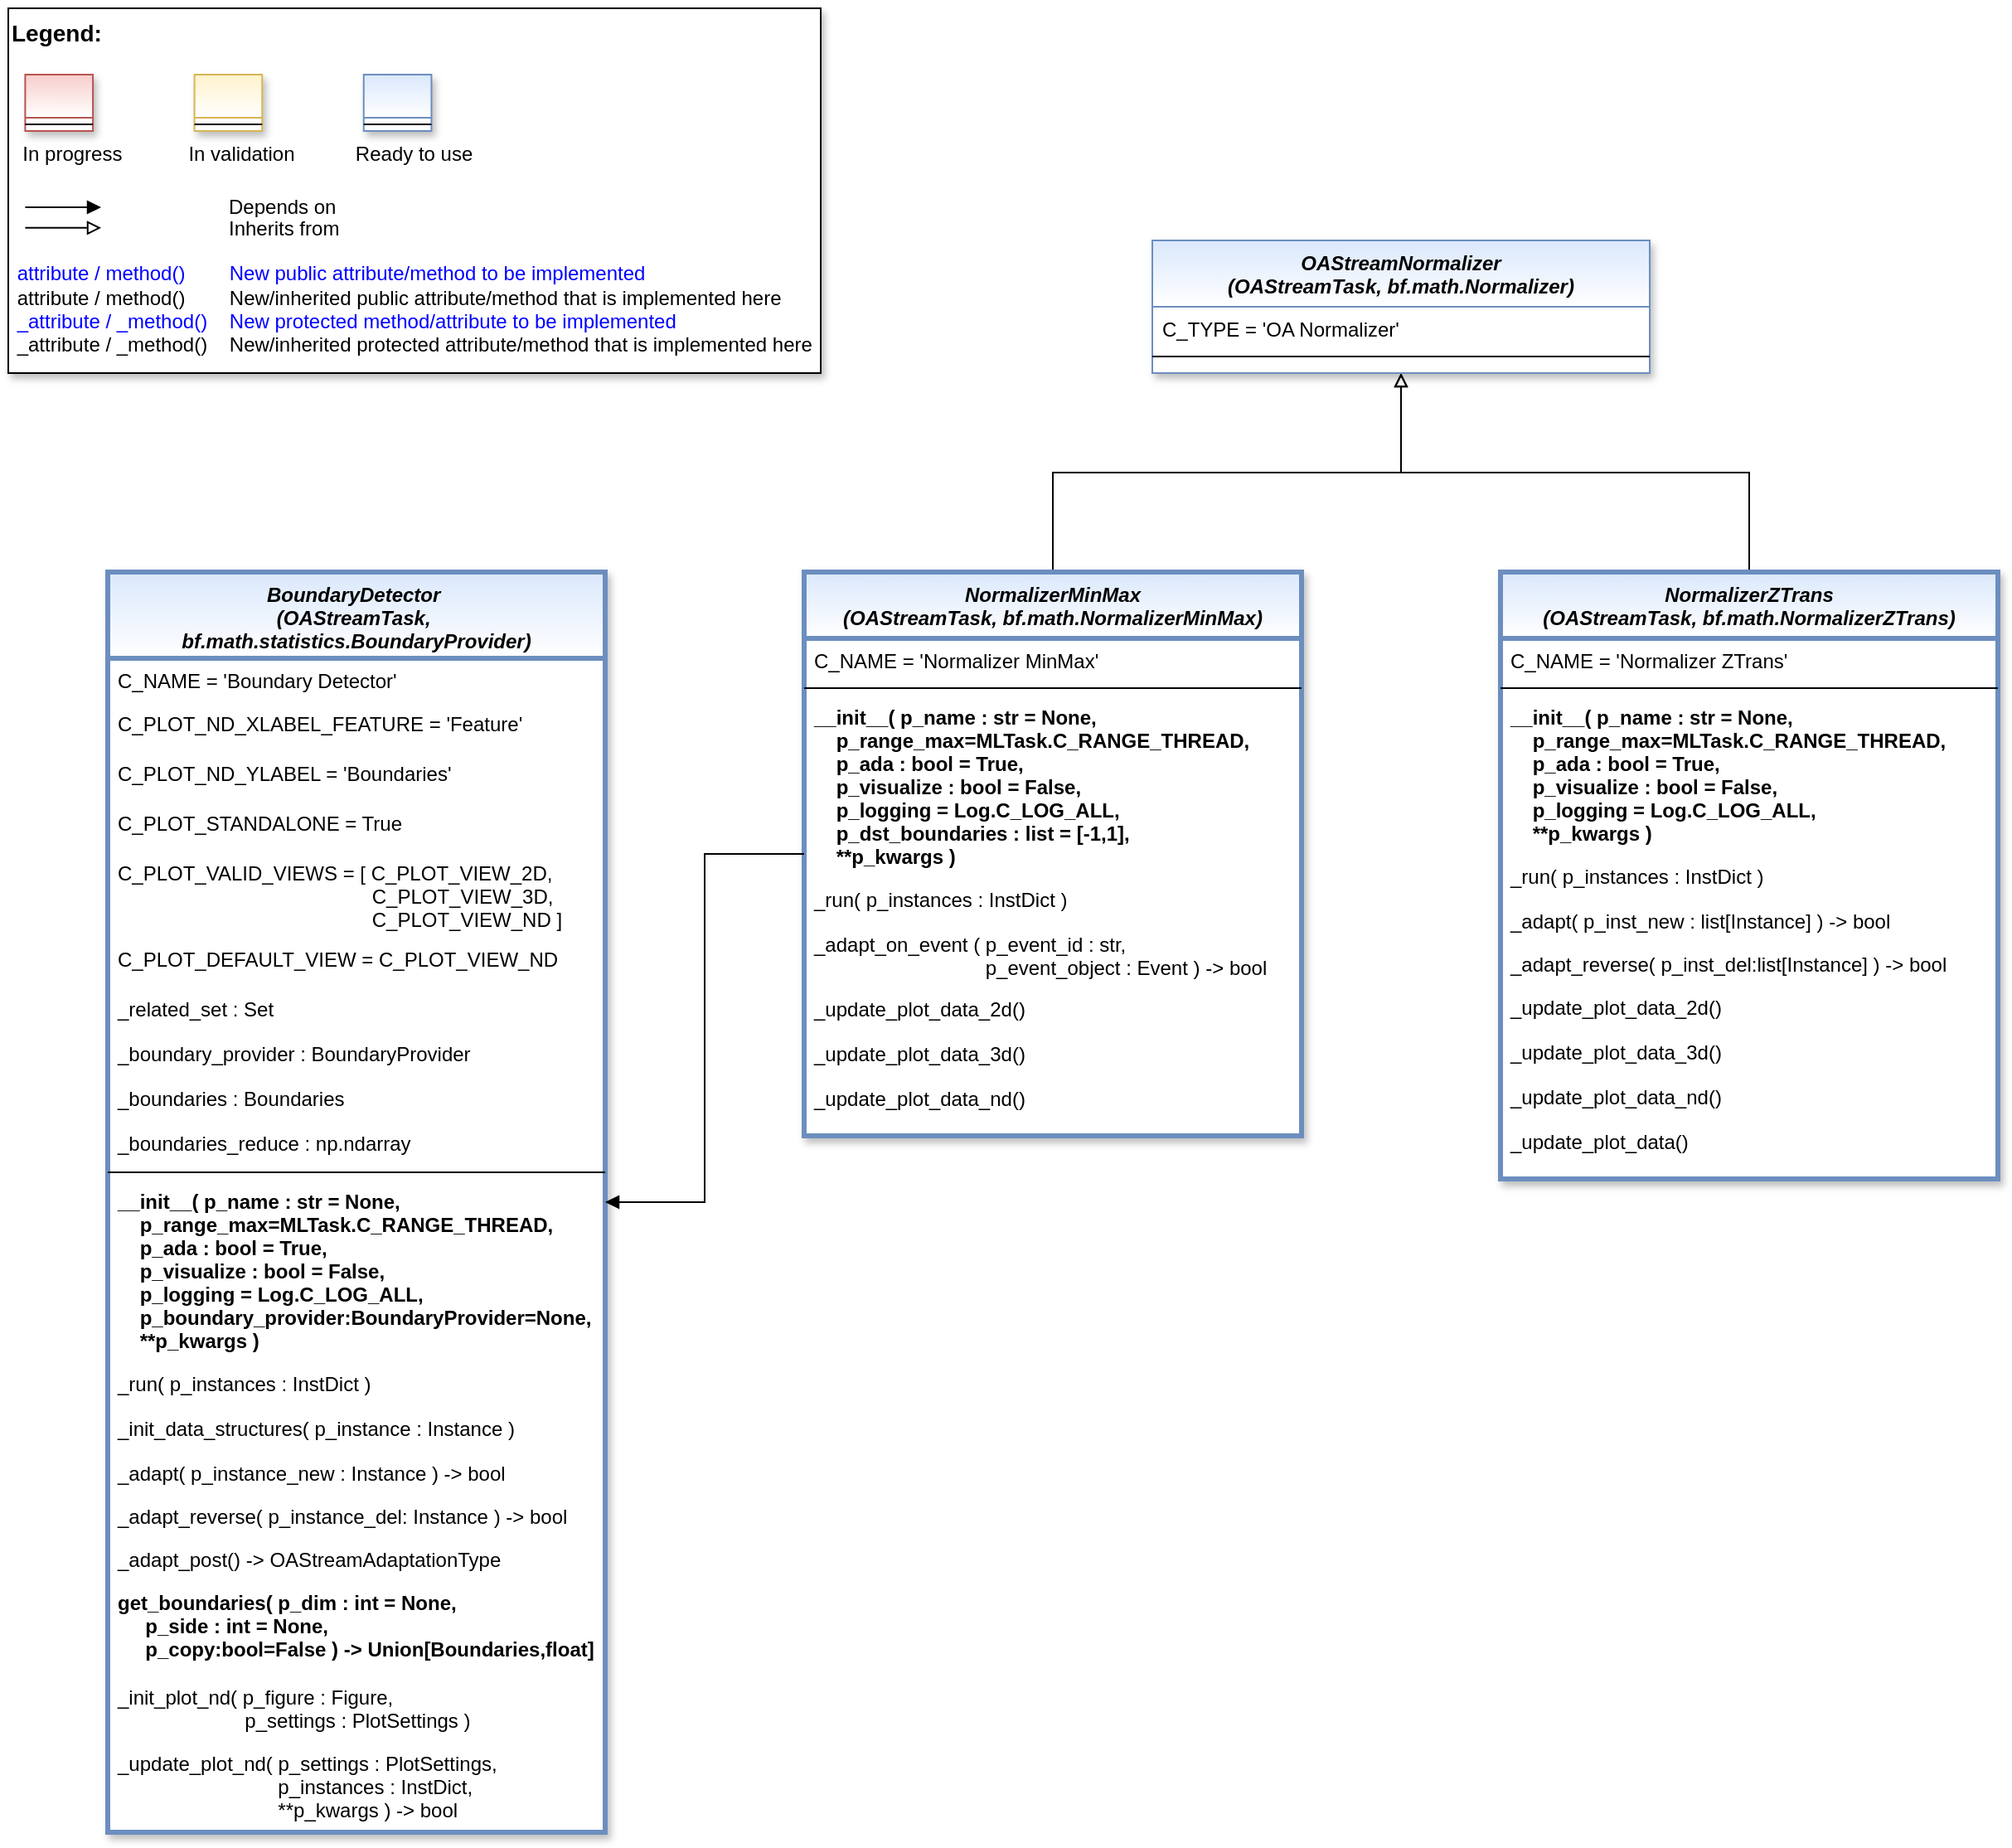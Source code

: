 <mxfile version="26.2.2">
  <diagram id="C5RBs43oDa-KdzZeNtuy" name="Page-1">
    <mxGraphModel dx="2878" dy="1242" grid="1" gridSize="10" guides="1" tooltips="1" connect="1" arrows="1" fold="1" page="1" pageScale="1" pageWidth="2336" pageHeight="1654" math="0" shadow="0">
      <root>
        <mxCell id="WIyWlLk6GJQsqaUBKTNV-0" />
        <mxCell id="WIyWlLk6GJQsqaUBKTNV-1" parent="WIyWlLk6GJQsqaUBKTNV-0" />
        <mxCell id="fcJVb3HREh7NScvAmxeq-0" value="" style="group" parent="WIyWlLk6GJQsqaUBKTNV-1" vertex="1" connectable="0">
          <mxGeometry x="40" y="40" width="490" height="220" as="geometry" />
        </mxCell>
        <mxCell id="fcJVb3HREh7NScvAmxeq-1" value="&lt;font color=&quot;#000000&quot; size=&quot;1&quot;&gt;&lt;b style=&quot;font-size: 14px&quot;&gt;Legend:&lt;br&gt;&lt;/b&gt;&lt;/font&gt;&lt;br&gt;&lt;br&gt;&lt;br&gt;&lt;font color=&quot;#0000ff&quot; style=&quot;font-size: 6px&quot;&gt;&lt;br&gt;&lt;/font&gt;&lt;span style=&quot;color: rgb(0 , 0 , 0)&quot;&gt;&lt;font style=&quot;font-size: 4px&quot;&gt;&amp;nbsp; &amp;nbsp;&lt;/font&gt;&amp;nbsp;In progress&amp;nbsp; &amp;nbsp; &amp;nbsp; &amp;nbsp; &amp;nbsp; &amp;nbsp; In validation&amp;nbsp; &amp;nbsp; &amp;nbsp; &amp;nbsp; &amp;nbsp; &amp;nbsp;Ready to use&lt;/span&gt;&lt;font color=&quot;#000000&quot;&gt;&amp;nbsp;&lt;br&gt;&lt;/font&gt;&lt;font color=&quot;#0000ff&quot;&gt;&lt;br&gt;&lt;br&gt;&lt;br&gt;&lt;br&gt;&amp;nbsp;attribute / method()&amp;nbsp; &amp;nbsp; &amp;nbsp; &amp;nbsp; New public attribute/method to be implemented&lt;/font&gt;&lt;br&gt;&lt;font color=&quot;#000000&quot;&gt;&amp;nbsp;&lt;/font&gt;&lt;font color=&quot;#000000&quot;&gt;attribute / method()&lt;span&gt;&#x9;&lt;/span&gt;&amp;nbsp; &amp;nbsp; &amp;nbsp; &amp;nbsp;New/inherited public attribute/method that is implemented here&lt;br&gt;&lt;/font&gt;&lt;font color=&quot;#0000ff&quot;&gt;&amp;nbsp;_attribute /&amp;nbsp;&lt;/font&gt;&lt;font color=&quot;#0000ff&quot;&gt;_method()&amp;nbsp; &amp;nbsp; New protected method/attribute to be implemented&lt;/font&gt;&lt;br&gt;&lt;font color=&quot;#000000&quot;&gt;&amp;nbsp;_attribute / _method()&amp;nbsp; &amp;nbsp; New/inherited protected attribute/method that is implemented here&lt;br&gt;&lt;/font&gt;&lt;font color=&quot;#000000&quot;&gt;&lt;br&gt;&lt;br&gt;&lt;br&gt;&lt;br&gt;&lt;br&gt;&lt;/font&gt;" style="text;html=1;align=left;verticalAlign=top;whiteSpace=wrap;rounded=0;fontColor=#006600;strokeColor=#000000;shadow=1;fillColor=#ffffff;" parent="fcJVb3HREh7NScvAmxeq-0" vertex="1">
          <mxGeometry width="490.0" height="220" as="geometry" />
        </mxCell>
        <mxCell id="fcJVb3HREh7NScvAmxeq-2" value="Depends on" style="endArrow=block;html=1;labelPosition=right;verticalLabelPosition=middle;align=left;verticalAlign=middle;endFill=1;fontSize=12;" parent="fcJVb3HREh7NScvAmxeq-0" edge="1">
          <mxGeometry x="-1623.125" y="-2180" width="51.042" height="50" as="geometry">
            <mxPoint x="10.208" y="120.003" as="sourcePoint" />
            <mxPoint x="55.991" y="120.003" as="targetPoint" />
            <mxPoint x="98" as="offset" />
            <Array as="points">
              <mxPoint x="30.625" y="120" />
            </Array>
          </mxGeometry>
        </mxCell>
        <mxCell id="fcJVb3HREh7NScvAmxeq-3" value="Inherits from" style="endArrow=block;html=1;labelPosition=right;verticalLabelPosition=middle;align=left;verticalAlign=middle;endFill=0;fontSize=12;" parent="fcJVb3HREh7NScvAmxeq-0" edge="1">
          <mxGeometry x="-1623.125" y="-2180" width="51.042" height="50" as="geometry">
            <mxPoint x="10.208" y="132.385" as="sourcePoint" />
            <mxPoint x="55.991" y="132.385" as="targetPoint" />
            <mxPoint x="98" y="1" as="offset" />
          </mxGeometry>
        </mxCell>
        <mxCell id="fcJVb3HREh7NScvAmxeq-4" value="" style="swimlane;fontStyle=3;align=center;verticalAlign=top;childLayout=stackLayout;horizontal=1;startSize=26;horizontalStack=0;resizeParent=1;resizeLast=0;collapsible=1;marginBottom=0;rounded=0;shadow=1;strokeWidth=1;fillColor=#f8cecc;strokeColor=#b85450;gradientColor=#ffffff;swimlaneFillColor=#ffffff;" parent="fcJVb3HREh7NScvAmxeq-0" vertex="1">
          <mxGeometry x="10.208" y="40" width="40.833" height="34" as="geometry">
            <mxRectangle x="230" y="140" width="160" height="26" as="alternateBounds" />
          </mxGeometry>
        </mxCell>
        <mxCell id="fcJVb3HREh7NScvAmxeq-5" value="" style="line;html=1;strokeWidth=1;align=left;verticalAlign=middle;spacingTop=-1;spacingLeft=3;spacingRight=3;rotatable=0;labelPosition=right;points=[];portConstraint=eastwest;" parent="fcJVb3HREh7NScvAmxeq-4" vertex="1">
          <mxGeometry y="26" width="40.833" height="8" as="geometry" />
        </mxCell>
        <mxCell id="fcJVb3HREh7NScvAmxeq-6" value="" style="swimlane;fontStyle=3;align=center;verticalAlign=top;childLayout=stackLayout;horizontal=1;startSize=26;horizontalStack=0;resizeParent=1;resizeLast=0;collapsible=1;marginBottom=0;rounded=0;shadow=1;strokeWidth=1;fillColor=#fff2cc;strokeColor=#d6b656;gradientColor=#ffffff;swimlaneFillColor=#ffffff;" parent="fcJVb3HREh7NScvAmxeq-0" vertex="1">
          <mxGeometry x="112.292" y="40" width="40.833" height="34" as="geometry">
            <mxRectangle x="230" y="140" width="160" height="26" as="alternateBounds" />
          </mxGeometry>
        </mxCell>
        <mxCell id="fcJVb3HREh7NScvAmxeq-7" value="" style="line;html=1;strokeWidth=1;align=left;verticalAlign=middle;spacingTop=-1;spacingLeft=3;spacingRight=3;rotatable=0;labelPosition=right;points=[];portConstraint=eastwest;" parent="fcJVb3HREh7NScvAmxeq-6" vertex="1">
          <mxGeometry y="26" width="40.833" height="8" as="geometry" />
        </mxCell>
        <mxCell id="fcJVb3HREh7NScvAmxeq-8" value="" style="swimlane;fontStyle=3;align=center;verticalAlign=top;childLayout=stackLayout;horizontal=1;startSize=26;horizontalStack=0;resizeParent=1;resizeLast=0;collapsible=1;marginBottom=0;rounded=0;shadow=1;strokeWidth=1;fillColor=#dae8fc;strokeColor=#6c8ebf;gradientColor=#ffffff;swimlaneFillColor=#ffffff;" parent="fcJVb3HREh7NScvAmxeq-0" vertex="1">
          <mxGeometry x="214.375" y="40" width="40.833" height="34" as="geometry">
            <mxRectangle x="230" y="140" width="160" height="26" as="alternateBounds" />
          </mxGeometry>
        </mxCell>
        <mxCell id="fcJVb3HREh7NScvAmxeq-9" value="" style="line;html=1;strokeWidth=1;align=left;verticalAlign=middle;spacingTop=-1;spacingLeft=3;spacingRight=3;rotatable=0;labelPosition=right;points=[];portConstraint=eastwest;" parent="fcJVb3HREh7NScvAmxeq-8" vertex="1">
          <mxGeometry y="26" width="40.833" height="8" as="geometry" />
        </mxCell>
        <mxCell id="djkSZsYrqMZZcw2voRnb-0" value="BoundaryDetector &#xa;(OAStreamTask, &#xa;bf.math.statistics.BoundaryProvider)" style="swimlane;fontStyle=3;align=center;verticalAlign=top;childLayout=stackLayout;horizontal=1;startSize=52;horizontalStack=0;resizeParent=1;resizeLast=0;collapsible=1;marginBottom=0;rounded=0;shadow=1;strokeWidth=3;fillColor=#dae8fc;strokeColor=#6c8ebf;swimlaneFillColor=#ffffff;gradientColor=#FFFFFF;fontColor=default;" parent="WIyWlLk6GJQsqaUBKTNV-1" vertex="1">
          <mxGeometry x="100" y="380" width="300" height="760" as="geometry">
            <mxRectangle x="230" y="140" width="160" height="26" as="alternateBounds" />
          </mxGeometry>
        </mxCell>
        <mxCell id="djkSZsYrqMZZcw2voRnb-2" value="C_NAME = &#39;Boundary Detector&#39;" style="text;align=left;verticalAlign=top;spacingLeft=4;spacingRight=4;overflow=hidden;rotatable=0;points=[[0,0.5],[1,0.5]];portConstraint=eastwest;fontColor=default;" parent="djkSZsYrqMZZcw2voRnb-0" vertex="1">
          <mxGeometry y="52" width="300" height="26" as="geometry" />
        </mxCell>
        <mxCell id="E22JauP8QSBELQUjzo3H-0" value="C_PLOT_ND_XLABEL_FEATURE = &#39;Feature&#39;" style="text;align=left;verticalAlign=top;spacingLeft=4;spacingRight=4;overflow=hidden;rotatable=0;points=[[0,0.5],[1,0.5]];portConstraint=eastwest;fontColor=default;" parent="djkSZsYrqMZZcw2voRnb-0" vertex="1">
          <mxGeometry y="78" width="300" height="30" as="geometry" />
        </mxCell>
        <mxCell id="E22JauP8QSBELQUjzo3H-1" value="C_PLOT_ND_YLABEL = &#39;Boundaries&#39;" style="text;align=left;verticalAlign=top;spacingLeft=4;spacingRight=4;overflow=hidden;rotatable=0;points=[[0,0.5],[1,0.5]];portConstraint=eastwest;fontColor=default;" parent="djkSZsYrqMZZcw2voRnb-0" vertex="1">
          <mxGeometry y="108" width="300" height="30" as="geometry" />
        </mxCell>
        <mxCell id="NiR23lWWdtpF8f0qRRbo-22" value="C_PLOT_STANDALONE = True" style="text;align=left;verticalAlign=top;spacingLeft=4;spacingRight=4;overflow=hidden;rotatable=0;points=[[0,0.5],[1,0.5]];portConstraint=eastwest;fontColor=default;" parent="djkSZsYrqMZZcw2voRnb-0" vertex="1">
          <mxGeometry y="138" width="300" height="30" as="geometry" />
        </mxCell>
        <mxCell id="NiR23lWWdtpF8f0qRRbo-23" value="C_PLOT_VALID_VIEWS = [ C_PLOT_VIEW_2D,&#xa;                                              C_PLOT_VIEW_3D,&#xa;                                              C_PLOT_VIEW_ND ]" style="text;align=left;verticalAlign=top;spacingLeft=4;spacingRight=4;overflow=hidden;rotatable=0;points=[[0,0.5],[1,0.5]];portConstraint=eastwest;fontColor=default;" parent="djkSZsYrqMZZcw2voRnb-0" vertex="1">
          <mxGeometry y="168" width="300" height="52" as="geometry" />
        </mxCell>
        <mxCell id="NiR23lWWdtpF8f0qRRbo-24" value="C_PLOT_DEFAULT_VIEW = C_PLOT_VIEW_ND" style="text;align=left;verticalAlign=top;spacingLeft=4;spacingRight=4;overflow=hidden;rotatable=0;points=[[0,0.5],[1,0.5]];portConstraint=eastwest;fontColor=default;" parent="djkSZsYrqMZZcw2voRnb-0" vertex="1">
          <mxGeometry y="220" width="300" height="30" as="geometry" />
        </mxCell>
        <mxCell id="sRcf4HLc-okugMhp_nmm-1" value="_related_set : Set" style="text;align=left;verticalAlign=top;spacingLeft=4;spacingRight=4;overflow=hidden;rotatable=0;points=[[0,0.5],[1,0.5]];portConstraint=eastwest;fontColor=default;" parent="djkSZsYrqMZZcw2voRnb-0" vertex="1">
          <mxGeometry y="250" width="300" height="27" as="geometry" />
        </mxCell>
        <mxCell id="E22JauP8QSBELQUjzo3H-7" value="_boundary_provider : BoundaryProvider" style="text;align=left;verticalAlign=top;spacingLeft=4;spacingRight=4;overflow=hidden;rotatable=0;points=[[0,0.5],[1,0.5]];portConstraint=eastwest;fontColor=default;" parent="djkSZsYrqMZZcw2voRnb-0" vertex="1">
          <mxGeometry y="277" width="300" height="27" as="geometry" />
        </mxCell>
        <mxCell id="E22JauP8QSBELQUjzo3H-8" value="_boundaries : Boundaries" style="text;align=left;verticalAlign=top;spacingLeft=4;spacingRight=4;overflow=hidden;rotatable=0;points=[[0,0.5],[1,0.5]];portConstraint=eastwest;fontColor=default;" parent="djkSZsYrqMZZcw2voRnb-0" vertex="1">
          <mxGeometry y="304" width="300" height="27" as="geometry" />
        </mxCell>
        <mxCell id="E22JauP8QSBELQUjzo3H-9" value="_boundaries_reduce : np.ndarray" style="text;align=left;verticalAlign=top;spacingLeft=4;spacingRight=4;overflow=hidden;rotatable=0;points=[[0,0.5],[1,0.5]];portConstraint=eastwest;fontColor=default;" parent="djkSZsYrqMZZcw2voRnb-0" vertex="1">
          <mxGeometry y="331" width="300" height="27" as="geometry" />
        </mxCell>
        <mxCell id="djkSZsYrqMZZcw2voRnb-3" value="" style="line;html=1;strokeWidth=1;align=left;verticalAlign=middle;spacingTop=-1;spacingLeft=3;spacingRight=3;rotatable=0;labelPosition=right;points=[];portConstraint=eastwest;" parent="djkSZsYrqMZZcw2voRnb-0" vertex="1">
          <mxGeometry y="358" width="300" height="8" as="geometry" />
        </mxCell>
        <mxCell id="Zge928UNn11OPt7wxuU9-2" value="__init__( p_name : str = None,&#xa;    p_range_max=MLTask.C_RANGE_THREAD,&#xa;    p_ada : bool = True,&#xa;    p_visualize : bool = False,&#xa;    p_logging = Log.C_LOG_ALL,&#xa;    p_boundary_provider:BoundaryProvider=None,&#xa;    **p_kwargs )" style="text;align=left;verticalAlign=top;spacingLeft=4;spacingRight=4;overflow=hidden;rotatable=0;points=[[0,0.5],[1,0.5]];portConstraint=eastwest;fontColor=default;fontStyle=1" parent="djkSZsYrqMZZcw2voRnb-0" vertex="1">
          <mxGeometry y="366" width="300" height="110" as="geometry" />
        </mxCell>
        <mxCell id="k9iU4n4au0y_1ybiQBL--3" value="_run( p_instances : InstDict )" style="text;align=left;verticalAlign=top;spacingLeft=4;spacingRight=4;overflow=hidden;rotatable=0;points=[[0,0.5],[1,0.5]];portConstraint=eastwest;fontColor=default;" parent="djkSZsYrqMZZcw2voRnb-0" vertex="1">
          <mxGeometry y="476" width="300" height="27" as="geometry" />
        </mxCell>
        <mxCell id="E22JauP8QSBELQUjzo3H-2" value="_init_data_structures( p_instance : Instance )" style="text;align=left;verticalAlign=top;spacingLeft=4;spacingRight=4;overflow=hidden;rotatable=0;points=[[0,0.5],[1,0.5]];portConstraint=eastwest;fontColor=default;" parent="djkSZsYrqMZZcw2voRnb-0" vertex="1">
          <mxGeometry y="503" width="300" height="27" as="geometry" />
        </mxCell>
        <mxCell id="k9iU4n4au0y_1ybiQBL--4" value="_adapt( p_instance_new : Instance ) -&gt; bool" style="text;align=left;verticalAlign=top;spacingLeft=4;spacingRight=4;overflow=hidden;rotatable=0;points=[[0,0.5],[1,0.5]];portConstraint=eastwest;fontColor=default;" parent="djkSZsYrqMZZcw2voRnb-0" vertex="1">
          <mxGeometry y="530" width="300" height="26" as="geometry" />
        </mxCell>
        <mxCell id="E22JauP8QSBELQUjzo3H-3" value="_adapt_reverse( p_instance_del: Instance ) -&gt; bool" style="text;align=left;verticalAlign=top;spacingLeft=4;spacingRight=4;overflow=hidden;rotatable=0;points=[[0,0.5],[1,0.5]];portConstraint=eastwest;fontColor=default;" parent="djkSZsYrqMZZcw2voRnb-0" vertex="1">
          <mxGeometry y="556" width="300" height="26" as="geometry" />
        </mxCell>
        <mxCell id="E22JauP8QSBELQUjzo3H-4" value="_adapt_post() -&gt; OAStreamAdaptationType" style="text;align=left;verticalAlign=top;spacingLeft=4;spacingRight=4;overflow=hidden;rotatable=0;points=[[0,0.5],[1,0.5]];portConstraint=eastwest;fontColor=default;" parent="djkSZsYrqMZZcw2voRnb-0" vertex="1">
          <mxGeometry y="582" width="300" height="26" as="geometry" />
        </mxCell>
        <mxCell id="sRcf4HLc-okugMhp_nmm-0" value="get_boundaries( p_dim : int = None, &#xa;     p_side : int = None, &#xa;     p_copy:bool=False ) -&gt; Union[Boundaries,float]" style="text;align=left;verticalAlign=top;spacingLeft=4;spacingRight=4;overflow=hidden;rotatable=0;points=[[0,0.5],[1,0.5]];portConstraint=eastwest;fontColor=default;fontStyle=1" parent="djkSZsYrqMZZcw2voRnb-0" vertex="1">
          <mxGeometry y="608" width="300" height="57" as="geometry" />
        </mxCell>
        <mxCell id="NiR23lWWdtpF8f0qRRbo-27" value="_init_plot_nd( p_figure : Figure, &#xa;                       p_settings : PlotSettings )" style="text;align=left;verticalAlign=top;spacingLeft=4;spacingRight=4;overflow=hidden;rotatable=0;points=[[0,0.5],[1,0.5]];portConstraint=eastwest;fontColor=default;" parent="djkSZsYrqMZZcw2voRnb-0" vertex="1">
          <mxGeometry y="665" width="300" height="40" as="geometry" />
        </mxCell>
        <mxCell id="RV1RuwSu5WSXBUyNZDB--9" value="_update_plot_nd( p_settings : PlotSettings,&#xa;                             p_instances : InstDict,&#xa;                             **p_kwargs ) -&gt; bool" style="text;align=left;verticalAlign=top;spacingLeft=4;spacingRight=4;overflow=hidden;rotatable=0;points=[[0,0.5],[1,0.5]];portConstraint=eastwest;fontColor=default;" parent="djkSZsYrqMZZcw2voRnb-0" vertex="1">
          <mxGeometry y="705" width="300" height="54" as="geometry" />
        </mxCell>
        <mxCell id="856eSMP1BCn6SHyv8eQo-10" style="edgeStyle=orthogonalEdgeStyle;rounded=0;orthogonalLoop=1;jettySize=auto;html=1;endArrow=block;endFill=0;" edge="1" parent="WIyWlLk6GJQsqaUBKTNV-1" source="F4cRb40SIBlKEnmwUcSt-0" target="856eSMP1BCn6SHyv8eQo-0">
          <mxGeometry relative="1" as="geometry" />
        </mxCell>
        <mxCell id="F4cRb40SIBlKEnmwUcSt-0" value="NormalizerZTrans &#xa;(OAStreamTask, bf.math.NormalizerZTrans)" style="swimlane;fontStyle=3;align=center;verticalAlign=top;childLayout=stackLayout;horizontal=1;startSize=40;horizontalStack=0;resizeParent=1;resizeLast=0;collapsible=1;marginBottom=0;rounded=0;shadow=1;strokeWidth=3;fillColor=#dae8fc;strokeColor=#6c8ebf;swimlaneFillColor=#ffffff;gradientColor=#FFFFFF;" parent="WIyWlLk6GJQsqaUBKTNV-1" vertex="1">
          <mxGeometry x="940" y="380" width="300" height="366" as="geometry">
            <mxRectangle x="230" y="140" width="160" height="26" as="alternateBounds" />
          </mxGeometry>
        </mxCell>
        <mxCell id="F4cRb40SIBlKEnmwUcSt-1" value="C_NAME = &#39;Normalizer ZTrans&#39;" style="text;align=left;verticalAlign=top;spacingLeft=4;spacingRight=4;overflow=hidden;rotatable=0;points=[[0,0.5],[1,0.5]];portConstraint=eastwest;fontColor=default;" parent="F4cRb40SIBlKEnmwUcSt-0" vertex="1">
          <mxGeometry y="40" width="300" height="26" as="geometry" />
        </mxCell>
        <mxCell id="F4cRb40SIBlKEnmwUcSt-2" value="" style="line;html=1;strokeWidth=1;align=left;verticalAlign=middle;spacingTop=-1;spacingLeft=3;spacingRight=3;rotatable=0;labelPosition=right;points=[];portConstraint=eastwest;" parent="F4cRb40SIBlKEnmwUcSt-0" vertex="1">
          <mxGeometry y="66" width="300" height="8" as="geometry" />
        </mxCell>
        <mxCell id="T2nq_T9NKfOMNH7MmCPm-3" value="__init__( p_name : str = None,&#xa;    p_range_max=MLTask.C_RANGE_THREAD,&#xa;    p_ada : bool = True,&#xa;    p_visualize : bool = False,&#xa;    p_logging = Log.C_LOG_ALL,&#xa;    **p_kwargs )" style="text;align=left;verticalAlign=top;spacingLeft=4;spacingRight=4;overflow=hidden;rotatable=0;points=[[0,0.5],[1,0.5]];portConstraint=eastwest;fontColor=default;fontStyle=1" parent="F4cRb40SIBlKEnmwUcSt-0" vertex="1">
          <mxGeometry y="74" width="300" height="96" as="geometry" />
        </mxCell>
        <mxCell id="E22JauP8QSBELQUjzo3H-6" value="_run( p_instances : InstDict )" style="text;align=left;verticalAlign=top;spacingLeft=4;spacingRight=4;overflow=hidden;rotatable=0;points=[[0,0.5],[1,0.5]];portConstraint=eastwest;fontColor=default;" parent="F4cRb40SIBlKEnmwUcSt-0" vertex="1">
          <mxGeometry y="170" width="300" height="27" as="geometry" />
        </mxCell>
        <mxCell id="yrxN6NsfpMFZywsGCdLo-1" value="_adapt( p_inst_new : list[Instance] ) -&gt; bool" style="text;align=left;verticalAlign=top;spacingLeft=4;spacingRight=4;overflow=hidden;rotatable=0;points=[[0,0.5],[1,0.5]];portConstraint=eastwest;fontColor=default;" parent="F4cRb40SIBlKEnmwUcSt-0" vertex="1">
          <mxGeometry y="197" width="300" height="26" as="geometry" />
        </mxCell>
        <mxCell id="yrxN6NsfpMFZywsGCdLo-2" value="_adapt_reverse( p_inst_del:list[Instance] ) -&gt; bool" style="text;align=left;verticalAlign=top;spacingLeft=4;spacingRight=4;overflow=hidden;rotatable=0;points=[[0,0.5],[1,0.5]];portConstraint=eastwest;fontColor=default;" parent="F4cRb40SIBlKEnmwUcSt-0" vertex="1">
          <mxGeometry y="223" width="300" height="26" as="geometry" />
        </mxCell>
        <mxCell id="T2nq_T9NKfOMNH7MmCPm-4" value="_update_plot_data_2d()" style="text;align=left;verticalAlign=top;spacingLeft=4;spacingRight=4;overflow=hidden;rotatable=0;points=[[0,0.5],[1,0.5]];portConstraint=eastwest;fontColor=default;" parent="F4cRb40SIBlKEnmwUcSt-0" vertex="1">
          <mxGeometry y="249" width="300" height="27" as="geometry" />
        </mxCell>
        <mxCell id="T2nq_T9NKfOMNH7MmCPm-5" value="_update_plot_data_3d()" style="text;align=left;verticalAlign=top;spacingLeft=4;spacingRight=4;overflow=hidden;rotatable=0;points=[[0,0.5],[1,0.5]];portConstraint=eastwest;fontColor=default;" parent="F4cRb40SIBlKEnmwUcSt-0" vertex="1">
          <mxGeometry y="276" width="300" height="27" as="geometry" />
        </mxCell>
        <mxCell id="T2nq_T9NKfOMNH7MmCPm-6" value="_update_plot_data_nd()" style="text;align=left;verticalAlign=top;spacingLeft=4;spacingRight=4;overflow=hidden;rotatable=0;points=[[0,0.5],[1,0.5]];portConstraint=eastwest;fontColor=default;" parent="F4cRb40SIBlKEnmwUcSt-0" vertex="1">
          <mxGeometry y="303" width="300" height="27" as="geometry" />
        </mxCell>
        <mxCell id="T2nq_T9NKfOMNH7MmCPm-7" value="_update_plot_data()" style="text;align=left;verticalAlign=top;spacingLeft=4;spacingRight=4;overflow=hidden;rotatable=0;points=[[0,0.5],[1,0.5]];portConstraint=eastwest;fontColor=default;" parent="F4cRb40SIBlKEnmwUcSt-0" vertex="1">
          <mxGeometry y="330" width="300" height="27" as="geometry" />
        </mxCell>
        <mxCell id="856eSMP1BCn6SHyv8eQo-9" style="edgeStyle=orthogonalEdgeStyle;rounded=0;orthogonalLoop=1;jettySize=auto;html=1;endArrow=block;endFill=0;" edge="1" parent="WIyWlLk6GJQsqaUBKTNV-1" source="E04wLSxEPzHpS0Ez6FtS-0" target="856eSMP1BCn6SHyv8eQo-0">
          <mxGeometry relative="1" as="geometry" />
        </mxCell>
        <mxCell id="E04wLSxEPzHpS0Ez6FtS-0" value="NormalizerMinMax &#xa;(OAStreamTask, bf.math.NormalizerMinMax)" style="swimlane;fontStyle=3;align=center;verticalAlign=top;childLayout=stackLayout;horizontal=1;startSize=40;horizontalStack=0;resizeParent=1;resizeLast=0;collapsible=1;marginBottom=0;rounded=0;shadow=1;strokeWidth=3;fillColor=#dae8fc;strokeColor=#6c8ebf;swimlaneFillColor=#ffffff;gradientColor=#FFFFFF;" parent="WIyWlLk6GJQsqaUBKTNV-1" vertex="1">
          <mxGeometry x="520" y="380" width="300" height="340" as="geometry">
            <mxRectangle x="230" y="140" width="160" height="26" as="alternateBounds" />
          </mxGeometry>
        </mxCell>
        <mxCell id="E04wLSxEPzHpS0Ez6FtS-1" value="C_NAME = &#39;Normalizer MinMax&#39;" style="text;align=left;verticalAlign=top;spacingLeft=4;spacingRight=4;overflow=hidden;rotatable=0;points=[[0,0.5],[1,0.5]];portConstraint=eastwest;fontColor=default;" parent="E04wLSxEPzHpS0Ez6FtS-0" vertex="1">
          <mxGeometry y="40" width="300" height="26" as="geometry" />
        </mxCell>
        <mxCell id="E04wLSxEPzHpS0Ez6FtS-2" value="" style="line;html=1;strokeWidth=1;align=left;verticalAlign=middle;spacingTop=-1;spacingLeft=3;spacingRight=3;rotatable=0;labelPosition=right;points=[];portConstraint=eastwest;" parent="E04wLSxEPzHpS0Ez6FtS-0" vertex="1">
          <mxGeometry y="66" width="300" height="8" as="geometry" />
        </mxCell>
        <mxCell id="T2nq_T9NKfOMNH7MmCPm-2" value="__init__( p_name : str = None,&#xa;    p_range_max=MLTask.C_RANGE_THREAD,&#xa;    p_ada : bool = True,&#xa;    p_visualize : bool = False,&#xa;    p_logging = Log.C_LOG_ALL,&#xa;    p_dst_boundaries : list = [-1,1],&#xa;    **p_kwargs )" style="text;align=left;verticalAlign=top;spacingLeft=4;spacingRight=4;overflow=hidden;rotatable=0;points=[[0,0.5],[1,0.5]];portConstraint=eastwest;fontColor=default;fontStyle=1" parent="E04wLSxEPzHpS0Ez6FtS-0" vertex="1">
          <mxGeometry y="74" width="300" height="110" as="geometry" />
        </mxCell>
        <mxCell id="T2nq_T9NKfOMNH7MmCPm-0" value="_run( p_instances : InstDict )" style="text;align=left;verticalAlign=top;spacingLeft=4;spacingRight=4;overflow=hidden;rotatable=0;points=[[0,0.5],[1,0.5]];portConstraint=eastwest;fontColor=default;" parent="E04wLSxEPzHpS0Ez6FtS-0" vertex="1">
          <mxGeometry y="184" width="300" height="27" as="geometry" />
        </mxCell>
        <mxCell id="SvLOUBWT1tryLjYvP5bG-8" value="_adapt_on_event ( p_event_id : str, &#xa;                               p_event_object : Event ) -&gt; bool" style="text;align=left;verticalAlign=top;spacingLeft=4;spacingRight=4;overflow=hidden;rotatable=0;points=[[0,0.5],[1,0.5]];portConstraint=eastwest;fontColor=default;" parent="E04wLSxEPzHpS0Ez6FtS-0" vertex="1">
          <mxGeometry y="211" width="300" height="39" as="geometry" />
        </mxCell>
        <mxCell id="E22JauP8QSBELQUjzo3H-10" value="_update_plot_data_2d()" style="text;align=left;verticalAlign=top;spacingLeft=4;spacingRight=4;overflow=hidden;rotatable=0;points=[[0,0.5],[1,0.5]];portConstraint=eastwest;fontColor=default;" parent="E04wLSxEPzHpS0Ez6FtS-0" vertex="1">
          <mxGeometry y="250" width="300" height="27" as="geometry" />
        </mxCell>
        <mxCell id="E22JauP8QSBELQUjzo3H-11" value="_update_plot_data_3d()" style="text;align=left;verticalAlign=top;spacingLeft=4;spacingRight=4;overflow=hidden;rotatable=0;points=[[0,0.5],[1,0.5]];portConstraint=eastwest;fontColor=default;" parent="E04wLSxEPzHpS0Ez6FtS-0" vertex="1">
          <mxGeometry y="277" width="300" height="27" as="geometry" />
        </mxCell>
        <mxCell id="E22JauP8QSBELQUjzo3H-12" value="_update_plot_data_nd()" style="text;align=left;verticalAlign=top;spacingLeft=4;spacingRight=4;overflow=hidden;rotatable=0;points=[[0,0.5],[1,0.5]];portConstraint=eastwest;fontColor=default;" parent="E04wLSxEPzHpS0Ez6FtS-0" vertex="1">
          <mxGeometry y="304" width="300" height="27" as="geometry" />
        </mxCell>
        <mxCell id="MdppRDNMOQBX0Ns-GjJF-0" style="edgeStyle=orthogonalEdgeStyle;rounded=0;orthogonalLoop=1;jettySize=auto;html=1;endArrow=block;endFill=1;" parent="WIyWlLk6GJQsqaUBKTNV-1" source="E04wLSxEPzHpS0Ez6FtS-0" target="djkSZsYrqMZZcw2voRnb-0" edge="1">
          <mxGeometry relative="1" as="geometry">
            <mxPoint x="520" y="635.5" as="sourcePoint" />
          </mxGeometry>
        </mxCell>
        <mxCell id="856eSMP1BCn6SHyv8eQo-0" value="OAStreamNormalizer&#xa;(OAStreamTask, bf.math.Normalizer)" style="swimlane;fontStyle=3;align=center;verticalAlign=top;childLayout=stackLayout;horizontal=1;startSize=40;horizontalStack=0;resizeParent=1;resizeLast=0;collapsible=1;marginBottom=0;rounded=0;shadow=1;strokeWidth=1;fillColor=#dae8fc;strokeColor=#6c8ebf;swimlaneFillColor=#ffffff;gradientColor=#FFFFFF;" vertex="1" parent="WIyWlLk6GJQsqaUBKTNV-1">
          <mxGeometry x="730" y="180" width="300" height="80" as="geometry">
            <mxRectangle x="230" y="140" width="160" height="26" as="alternateBounds" />
          </mxGeometry>
        </mxCell>
        <mxCell id="856eSMP1BCn6SHyv8eQo-1" value="C_TYPE = &#39;OA Normalizer&#39;" style="text;align=left;verticalAlign=top;spacingLeft=4;spacingRight=4;overflow=hidden;rotatable=0;points=[[0,0.5],[1,0.5]];portConstraint=eastwest;fontColor=default;" vertex="1" parent="856eSMP1BCn6SHyv8eQo-0">
          <mxGeometry y="40" width="300" height="26" as="geometry" />
        </mxCell>
        <mxCell id="856eSMP1BCn6SHyv8eQo-2" value="" style="line;html=1;strokeWidth=1;align=left;verticalAlign=middle;spacingTop=-1;spacingLeft=3;spacingRight=3;rotatable=0;labelPosition=right;points=[];portConstraint=eastwest;" vertex="1" parent="856eSMP1BCn6SHyv8eQo-0">
          <mxGeometry y="66" width="300" height="8" as="geometry" />
        </mxCell>
      </root>
    </mxGraphModel>
  </diagram>
</mxfile>
